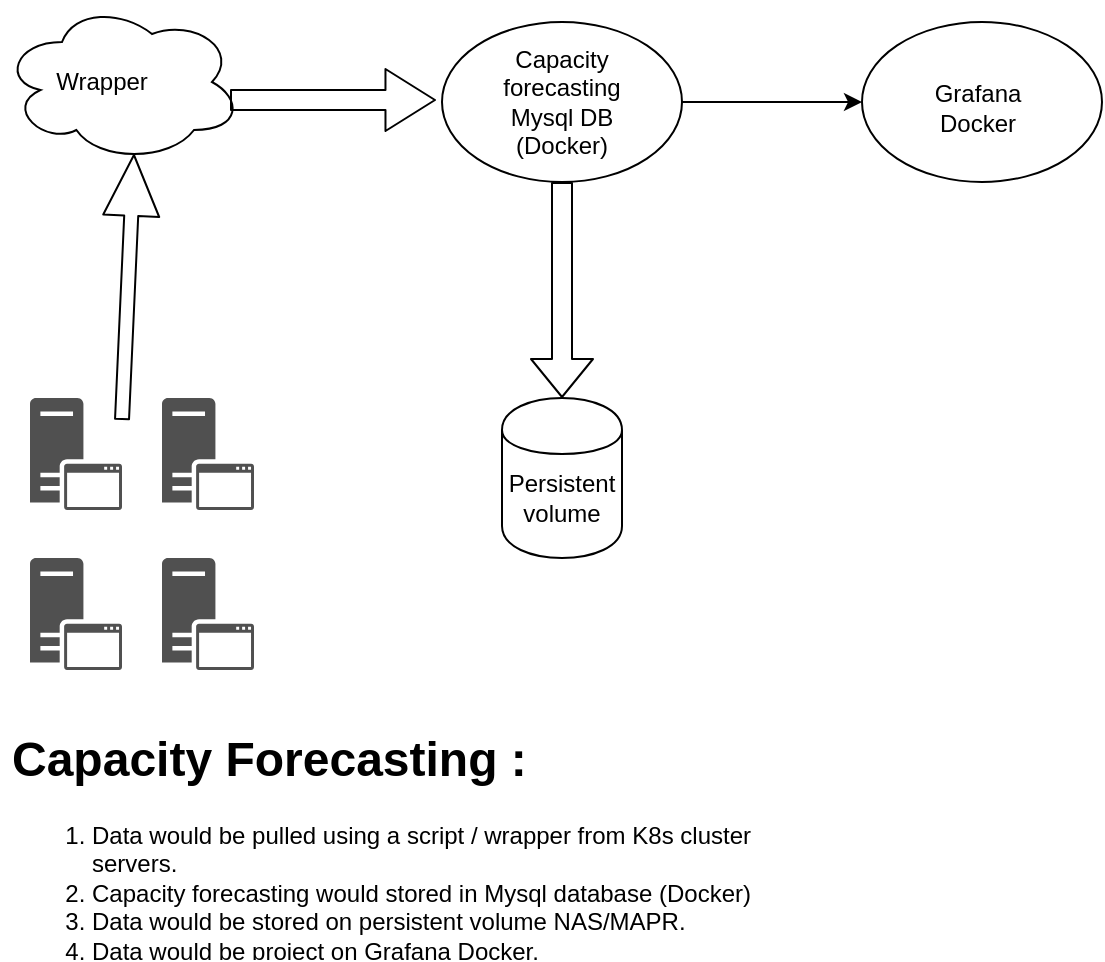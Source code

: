 <mxfile version="10.5.7" type="github"><diagram id="MZ9uXE9nXIsmmhR7luVn" name="Page-1"><mxGraphModel dx="1009" dy="546" grid="1" gridSize="10" guides="1" tooltips="1" connect="1" arrows="1" fold="1" page="1" pageScale="1" pageWidth="850" pageHeight="1100" math="0" shadow="0"><root><mxCell id="0"/><mxCell id="1" parent="0"/><mxCell id="Z_1jfyZzt1Sk8zX-JT3G-20" style="edgeStyle=orthogonalEdgeStyle;rounded=0;orthogonalLoop=1;jettySize=auto;html=1;" edge="1" parent="1" source="Z_1jfyZzt1Sk8zX-JT3G-3"><mxGeometry relative="1" as="geometry"><mxPoint x="440" y="81" as="targetPoint"/></mxGeometry></mxCell><mxCell id="Z_1jfyZzt1Sk8zX-JT3G-3" value="" style="ellipse;whiteSpace=wrap;html=1;" vertex="1" parent="1"><mxGeometry x="230" y="41" width="120" height="80" as="geometry"/></mxCell><mxCell id="Z_1jfyZzt1Sk8zX-JT3G-4" value="&lt;span&gt;Capacity forecasting Mysql DB (Docker)&lt;br&gt;&lt;/span&gt;" style="text;html=1;strokeColor=none;fillColor=none;align=center;verticalAlign=middle;whiteSpace=wrap;rounded=0;" vertex="1" parent="1"><mxGeometry x="255" y="71" width="70" height="20" as="geometry"/></mxCell><mxCell id="Z_1jfyZzt1Sk8zX-JT3G-5" value="" style="ellipse;shape=cloud;whiteSpace=wrap;html=1;" vertex="1" parent="1"><mxGeometry x="10" y="31" width="120" height="80" as="geometry"/></mxCell><mxCell id="Z_1jfyZzt1Sk8zX-JT3G-6" value="Wrapper" style="text;html=1;strokeColor=none;fillColor=none;align=center;verticalAlign=middle;whiteSpace=wrap;rounded=0;" vertex="1" parent="1"><mxGeometry x="40" y="61" width="40" height="20" as="geometry"/></mxCell><mxCell id="Z_1jfyZzt1Sk8zX-JT3G-7" value="" style="shape=flexArrow;endArrow=classic;html=1;width=10;endSize=7.92;exitX=0.95;exitY=0.613;exitDx=0;exitDy=0;exitPerimeter=0;" edge="1" parent="1" source="Z_1jfyZzt1Sk8zX-JT3G-5"><mxGeometry width="50" height="50" relative="1" as="geometry"><mxPoint x="150" y="105" as="sourcePoint"/><mxPoint x="227" y="80" as="targetPoint"/><Array as="points"/></mxGeometry></mxCell><mxCell id="Z_1jfyZzt1Sk8zX-JT3G-8" value="" style="shape=cylinder;whiteSpace=wrap;html=1;boundedLbl=1;backgroundOutline=1;" vertex="1" parent="1"><mxGeometry x="260" y="229" width="60" height="80" as="geometry"/></mxCell><mxCell id="Z_1jfyZzt1Sk8zX-JT3G-9" value="Persistent volume" style="text;html=1;strokeColor=none;fillColor=none;align=center;verticalAlign=middle;whiteSpace=wrap;rounded=0;" vertex="1" parent="1"><mxGeometry x="270" y="269" width="40" height="20" as="geometry"/></mxCell><mxCell id="Z_1jfyZzt1Sk8zX-JT3G-10" value="" style="shape=flexArrow;endArrow=classic;html=1;" edge="1" parent="1" source="Z_1jfyZzt1Sk8zX-JT3G-3" target="Z_1jfyZzt1Sk8zX-JT3G-8"><mxGeometry width="50" height="50" relative="1" as="geometry"><mxPoint x="265" y="150" as="sourcePoint"/><mxPoint x="315" y="100" as="targetPoint"/></mxGeometry></mxCell><mxCell id="Z_1jfyZzt1Sk8zX-JT3G-12" value="" style="shadow=0;dashed=0;html=1;strokeColor=none;fillColor=#505050;labelPosition=center;verticalLabelPosition=bottom;verticalAlign=top;outlineConnect=0;align=center;shape=mxgraph.office.servers.application_server;" vertex="1" parent="1"><mxGeometry x="24" y="229" width="46" height="56" as="geometry"/></mxCell><mxCell id="Z_1jfyZzt1Sk8zX-JT3G-13" value="" style="shadow=0;dashed=0;html=1;strokeColor=none;fillColor=#505050;labelPosition=center;verticalLabelPosition=bottom;verticalAlign=top;outlineConnect=0;align=center;shape=mxgraph.office.servers.application_server;" vertex="1" parent="1"><mxGeometry x="90" y="229" width="46" height="56" as="geometry"/></mxCell><mxCell id="Z_1jfyZzt1Sk8zX-JT3G-14" value="" style="shadow=0;dashed=0;html=1;strokeColor=none;fillColor=#505050;labelPosition=center;verticalLabelPosition=bottom;verticalAlign=top;outlineConnect=0;align=center;shape=mxgraph.office.servers.application_server;" vertex="1" parent="1"><mxGeometry x="24" y="309" width="46" height="56" as="geometry"/></mxCell><mxCell id="Z_1jfyZzt1Sk8zX-JT3G-15" value="" style="shadow=0;dashed=0;html=1;strokeColor=none;fillColor=#505050;labelPosition=center;verticalLabelPosition=bottom;verticalAlign=top;outlineConnect=0;align=center;shape=mxgraph.office.servers.application_server;" vertex="1" parent="1"><mxGeometry x="90" y="309" width="46" height="56" as="geometry"/></mxCell><mxCell id="Z_1jfyZzt1Sk8zX-JT3G-17" value="" style="shape=flexArrow;endArrow=classic;html=1;width=7;endSize=9.8;entryX=0.55;entryY=0.95;entryDx=0;entryDy=0;entryPerimeter=0;" edge="1" parent="1" target="Z_1jfyZzt1Sk8zX-JT3G-5"><mxGeometry width="50" height="50" relative="1" as="geometry"><mxPoint x="70" y="240" as="sourcePoint"/><mxPoint x="60" y="390" as="targetPoint"/></mxGeometry></mxCell><mxCell id="Z_1jfyZzt1Sk8zX-JT3G-18" value="&lt;h1&gt;Capacity Forecasting :&lt;/h1&gt;&lt;div&gt;&lt;ol&gt;&lt;li&gt;Data would be pulled using a script / wrapper from K8s cluster servers.&lt;/li&gt;&lt;li&gt;Capacity forecasting would stored in Mysql database (Docker)&lt;/li&gt;&lt;li&gt;Data would be stored on persistent volume NAS/MAPR.&lt;/li&gt;&lt;li&gt;Data would be project on Grafana Docker.&lt;/li&gt;&lt;/ol&gt;&lt;/div&gt;" style="text;html=1;strokeColor=none;fillColor=none;spacing=5;spacingTop=-20;whiteSpace=wrap;overflow=hidden;rounded=0;" vertex="1" parent="1"><mxGeometry x="10" y="390" width="420" height="120" as="geometry"/></mxCell><mxCell id="Z_1jfyZzt1Sk8zX-JT3G-21" value="" style="ellipse;whiteSpace=wrap;html=1;" vertex="1" parent="1"><mxGeometry x="440" y="41" width="120" height="80" as="geometry"/></mxCell><mxCell id="Z_1jfyZzt1Sk8zX-JT3G-22" value="Grafana Docker" style="text;html=1;strokeColor=none;fillColor=none;align=center;verticalAlign=middle;whiteSpace=wrap;rounded=0;" vertex="1" parent="1"><mxGeometry x="478" y="74" width="40" height="20" as="geometry"/></mxCell></root></mxGraphModel></diagram></mxfile>